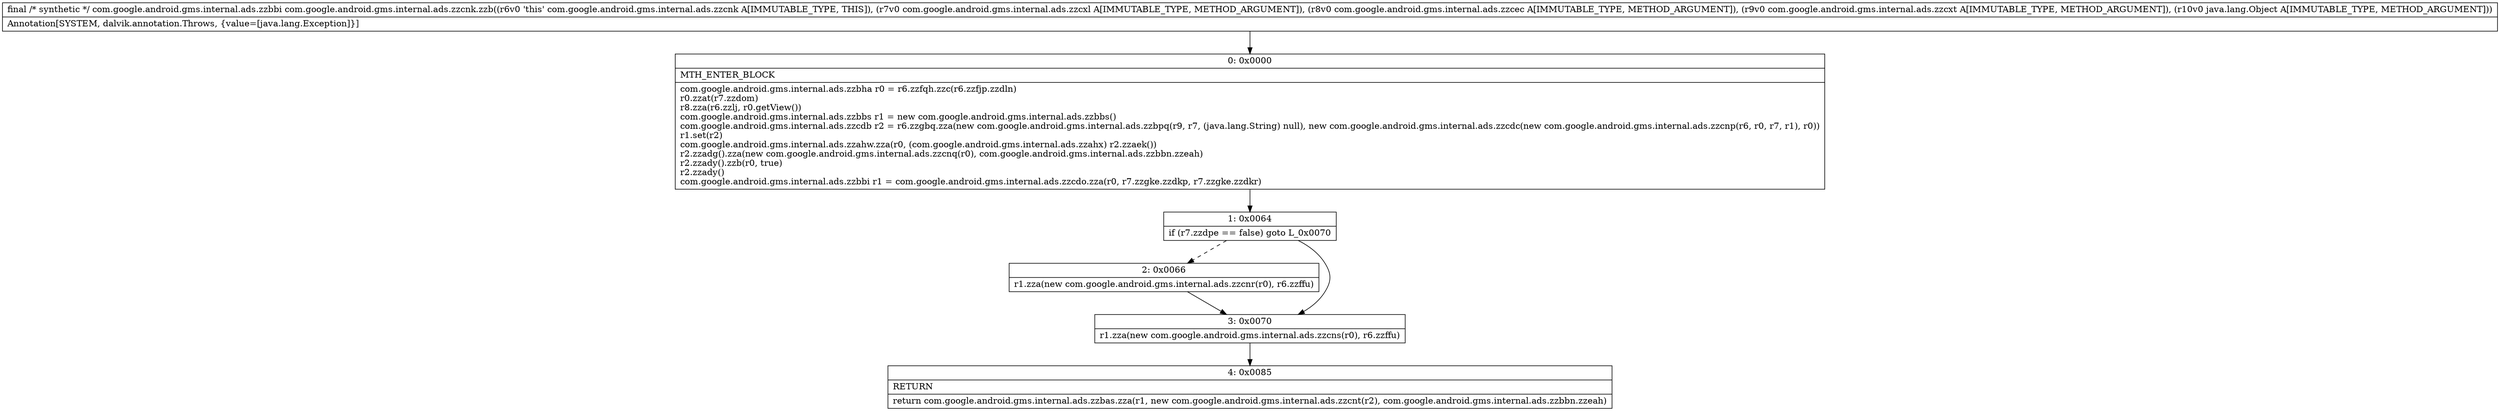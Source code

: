digraph "CFG forcom.google.android.gms.internal.ads.zzcnk.zzb(Lcom\/google\/android\/gms\/internal\/ads\/zzcxl;Lcom\/google\/android\/gms\/internal\/ads\/zzcec;Lcom\/google\/android\/gms\/internal\/ads\/zzcxt;Ljava\/lang\/Object;)Lcom\/google\/android\/gms\/internal\/ads\/zzbbi;" {
Node_0 [shape=record,label="{0\:\ 0x0000|MTH_ENTER_BLOCK\l|com.google.android.gms.internal.ads.zzbha r0 = r6.zzfqh.zzc(r6.zzfjp.zzdln)\lr0.zzat(r7.zzdom)\lr8.zza(r6.zzlj, r0.getView())\lcom.google.android.gms.internal.ads.zzbbs r1 = new com.google.android.gms.internal.ads.zzbbs()\lcom.google.android.gms.internal.ads.zzcdb r2 = r6.zzgbq.zza(new com.google.android.gms.internal.ads.zzbpq(r9, r7, (java.lang.String) null), new com.google.android.gms.internal.ads.zzcdc(new com.google.android.gms.internal.ads.zzcnp(r6, r0, r7, r1), r0))\lr1.set(r2)\lcom.google.android.gms.internal.ads.zzahw.zza(r0, (com.google.android.gms.internal.ads.zzahx) r2.zzaek())\lr2.zzadg().zza(new com.google.android.gms.internal.ads.zzcnq(r0), com.google.android.gms.internal.ads.zzbbn.zzeah)\lr2.zzady().zzb(r0, true)\lr2.zzady()\lcom.google.android.gms.internal.ads.zzbbi r1 = com.google.android.gms.internal.ads.zzcdo.zza(r0, r7.zzgke.zzdkp, r7.zzgke.zzdkr)\l}"];
Node_1 [shape=record,label="{1\:\ 0x0064|if (r7.zzdpe == false) goto L_0x0070\l}"];
Node_2 [shape=record,label="{2\:\ 0x0066|r1.zza(new com.google.android.gms.internal.ads.zzcnr(r0), r6.zzffu)\l}"];
Node_3 [shape=record,label="{3\:\ 0x0070|r1.zza(new com.google.android.gms.internal.ads.zzcns(r0), r6.zzffu)\l}"];
Node_4 [shape=record,label="{4\:\ 0x0085|RETURN\l|return com.google.android.gms.internal.ads.zzbas.zza(r1, new com.google.android.gms.internal.ads.zzcnt(r2), com.google.android.gms.internal.ads.zzbbn.zzeah)\l}"];
MethodNode[shape=record,label="{final \/* synthetic *\/ com.google.android.gms.internal.ads.zzbbi com.google.android.gms.internal.ads.zzcnk.zzb((r6v0 'this' com.google.android.gms.internal.ads.zzcnk A[IMMUTABLE_TYPE, THIS]), (r7v0 com.google.android.gms.internal.ads.zzcxl A[IMMUTABLE_TYPE, METHOD_ARGUMENT]), (r8v0 com.google.android.gms.internal.ads.zzcec A[IMMUTABLE_TYPE, METHOD_ARGUMENT]), (r9v0 com.google.android.gms.internal.ads.zzcxt A[IMMUTABLE_TYPE, METHOD_ARGUMENT]), (r10v0 java.lang.Object A[IMMUTABLE_TYPE, METHOD_ARGUMENT]))  | Annotation[SYSTEM, dalvik.annotation.Throws, \{value=[java.lang.Exception]\}]\l}"];
MethodNode -> Node_0;
Node_0 -> Node_1;
Node_1 -> Node_2[style=dashed];
Node_1 -> Node_3;
Node_2 -> Node_3;
Node_3 -> Node_4;
}

